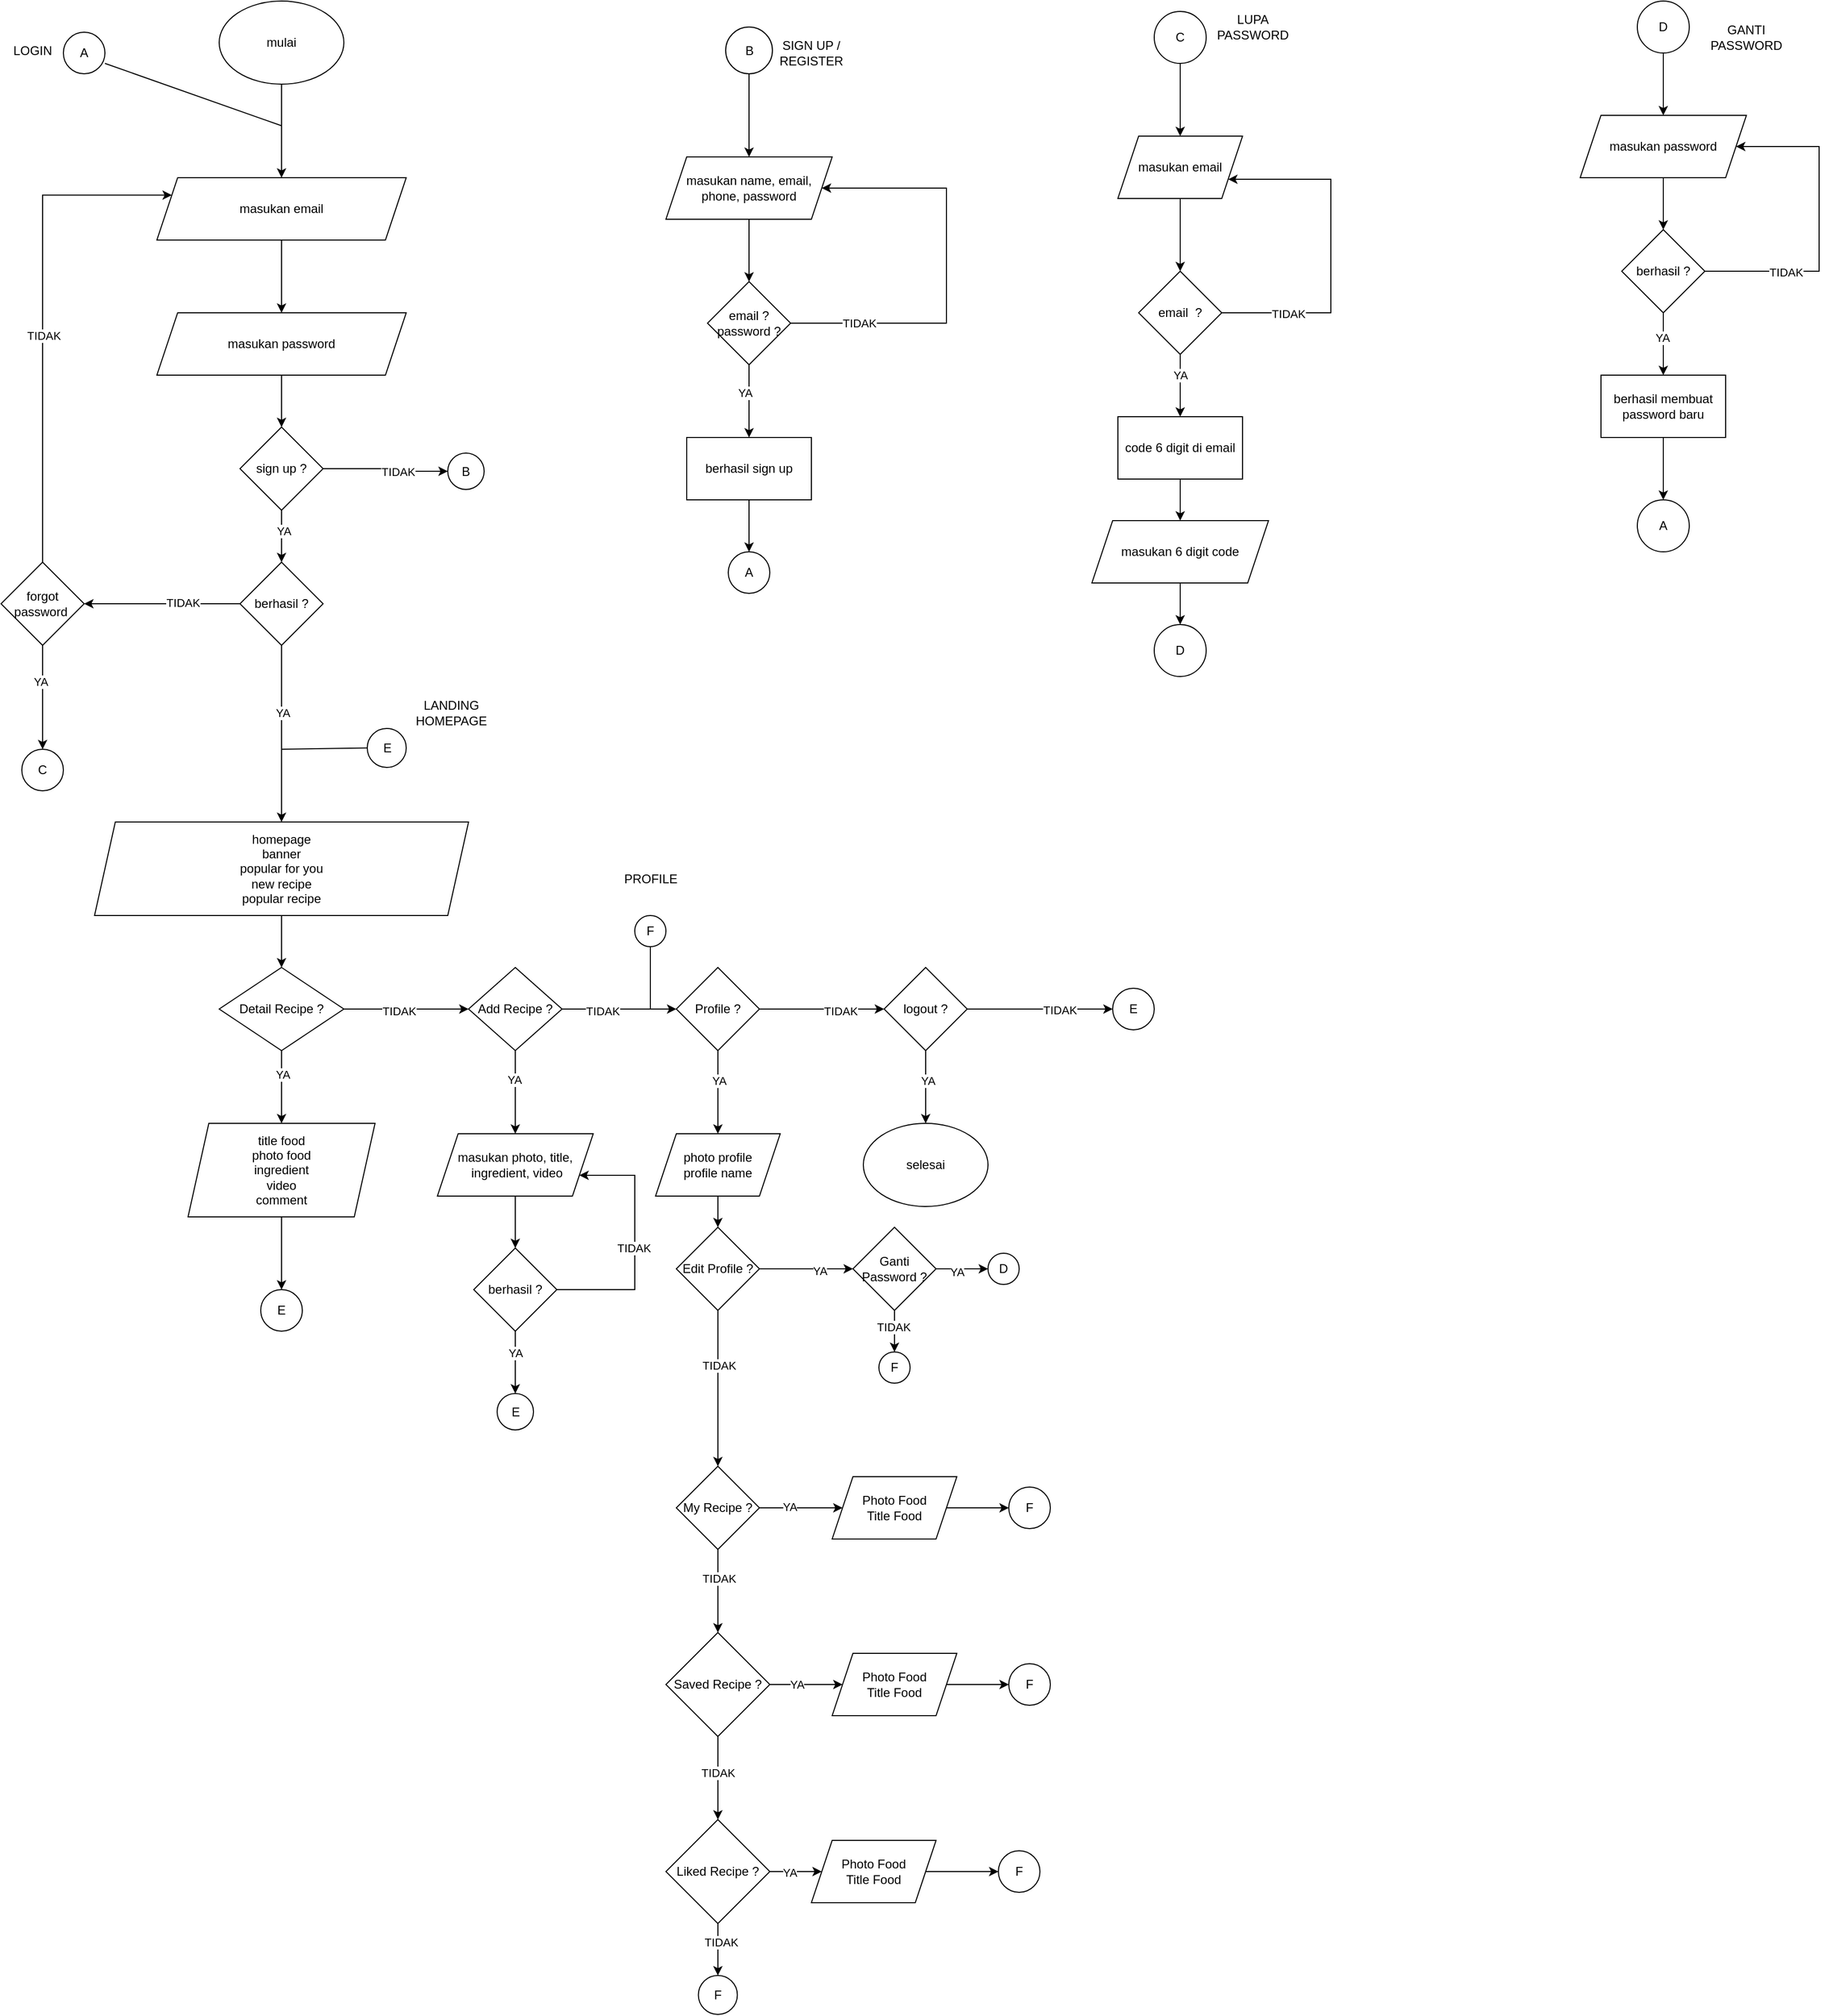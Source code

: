 <mxfile version="20.3.1" type="device"><diagram id="mqelXpjsxbBTqMSPCyf9" name="Page-1"><mxGraphModel dx="2059" dy="781" grid="1" gridSize="10" guides="1" tooltips="1" connect="1" arrows="1" fold="1" page="1" pageScale="1" pageWidth="850" pageHeight="1100" math="0" shadow="0"><root><mxCell id="0"/><mxCell id="1" parent="0"/><mxCell id="KhlqmPBIHs4fOa7smsVA-2" style="edgeStyle=orthogonalEdgeStyle;rounded=0;orthogonalLoop=1;jettySize=auto;html=1;exitX=0.5;exitY=1;exitDx=0;exitDy=0;entryX=0.5;entryY=0;entryDx=0;entryDy=0;" parent="1" source="PFsjnUBBwWTqmwAjxEGB-1" target="KhlqmPBIHs4fOa7smsVA-1" edge="1"><mxGeometry relative="1" as="geometry"/></mxCell><mxCell id="PFsjnUBBwWTqmwAjxEGB-1" value="mulai" style="ellipse;whiteSpace=wrap;html=1;" parent="1" vertex="1"><mxGeometry x="120" y="50" width="120" height="80" as="geometry"/></mxCell><mxCell id="KhlqmPBIHs4fOa7smsVA-4" style="edgeStyle=orthogonalEdgeStyle;rounded=0;orthogonalLoop=1;jettySize=auto;html=1;exitX=0.5;exitY=1;exitDx=0;exitDy=0;" parent="1" source="KhlqmPBIHs4fOa7smsVA-1" target="KhlqmPBIHs4fOa7smsVA-3" edge="1"><mxGeometry relative="1" as="geometry"/></mxCell><mxCell id="KhlqmPBIHs4fOa7smsVA-1" value="masukan email" style="shape=parallelogram;perimeter=parallelogramPerimeter;whiteSpace=wrap;html=1;fixedSize=1;" parent="1" vertex="1"><mxGeometry x="60" y="220" width="240" height="60" as="geometry"/></mxCell><mxCell id="KhlqmPBIHs4fOa7smsVA-28" style="edgeStyle=orthogonalEdgeStyle;rounded=0;orthogonalLoop=1;jettySize=auto;html=1;exitX=0.5;exitY=1;exitDx=0;exitDy=0;" parent="1" source="KhlqmPBIHs4fOa7smsVA-3" target="KhlqmPBIHs4fOa7smsVA-27" edge="1"><mxGeometry relative="1" as="geometry"/></mxCell><mxCell id="KhlqmPBIHs4fOa7smsVA-3" value="masukan password" style="shape=parallelogram;perimeter=parallelogramPerimeter;whiteSpace=wrap;html=1;fixedSize=1;" parent="1" vertex="1"><mxGeometry x="60" y="350" width="240" height="60" as="geometry"/></mxCell><mxCell id="KhlqmPBIHs4fOa7smsVA-8" style="edgeStyle=orthogonalEdgeStyle;rounded=0;orthogonalLoop=1;jettySize=auto;html=1;exitX=0.5;exitY=1;exitDx=0;exitDy=0;entryX=0.5;entryY=0;entryDx=0;entryDy=0;" parent="1" source="KhlqmPBIHs4fOa7smsVA-5" target="Cryc5eJN2EcMOezvAe4_-11" edge="1"><mxGeometry relative="1" as="geometry"><mxPoint x="180" y="750" as="targetPoint"/></mxGeometry></mxCell><mxCell id="KhlqmPBIHs4fOa7smsVA-13" value="YA" style="edgeLabel;html=1;align=center;verticalAlign=middle;resizable=0;points=[];" parent="KhlqmPBIHs4fOa7smsVA-8" vertex="1" connectable="0"><mxGeometry x="-0.24" y="1" relative="1" as="geometry"><mxPoint as="offset"/></mxGeometry></mxCell><mxCell id="KhlqmPBIHs4fOa7smsVA-15" style="edgeStyle=orthogonalEdgeStyle;rounded=0;orthogonalLoop=1;jettySize=auto;html=1;exitX=0;exitY=0.5;exitDx=0;exitDy=0;entryX=1;entryY=0.5;entryDx=0;entryDy=0;" parent="1" source="KhlqmPBIHs4fOa7smsVA-5" target="KhlqmPBIHs4fOa7smsVA-14" edge="1"><mxGeometry relative="1" as="geometry"/></mxCell><mxCell id="KhlqmPBIHs4fOa7smsVA-16" value="TIDAK" style="edgeLabel;html=1;align=center;verticalAlign=middle;resizable=0;points=[];" parent="KhlqmPBIHs4fOa7smsVA-15" vertex="1" connectable="0"><mxGeometry x="-0.267" y="-1" relative="1" as="geometry"><mxPoint as="offset"/></mxGeometry></mxCell><mxCell id="KhlqmPBIHs4fOa7smsVA-5" value="berhasil ?" style="rhombus;whiteSpace=wrap;html=1;" parent="1" vertex="1"><mxGeometry x="140" y="590" width="80" height="80" as="geometry"/></mxCell><mxCell id="KhlqmPBIHs4fOa7smsVA-17" style="edgeStyle=orthogonalEdgeStyle;rounded=0;orthogonalLoop=1;jettySize=auto;html=1;exitX=0.5;exitY=1;exitDx=0;exitDy=0;" parent="1" source="KhlqmPBIHs4fOa7smsVA-14" target="KhlqmPBIHs4fOa7smsVA-18" edge="1"><mxGeometry relative="1" as="geometry"><mxPoint x="-50" y="630" as="targetPoint"/></mxGeometry></mxCell><mxCell id="KhlqmPBIHs4fOa7smsVA-19" value="YA" style="edgeLabel;html=1;align=center;verticalAlign=middle;resizable=0;points=[];" parent="KhlqmPBIHs4fOa7smsVA-17" vertex="1" connectable="0"><mxGeometry x="-0.315" y="-2" relative="1" as="geometry"><mxPoint as="offset"/></mxGeometry></mxCell><mxCell id="KhlqmPBIHs4fOa7smsVA-23" style="edgeStyle=orthogonalEdgeStyle;rounded=0;orthogonalLoop=1;jettySize=auto;html=1;exitX=0.5;exitY=0;exitDx=0;exitDy=0;entryX=0;entryY=0.25;entryDx=0;entryDy=0;" parent="1" source="KhlqmPBIHs4fOa7smsVA-14" target="KhlqmPBIHs4fOa7smsVA-1" edge="1"><mxGeometry relative="1" as="geometry"><Array as="points"><mxPoint x="-50" y="237"/></Array></mxGeometry></mxCell><mxCell id="KhlqmPBIHs4fOa7smsVA-24" value="TIDAK" style="edgeLabel;html=1;align=center;verticalAlign=middle;resizable=0;points=[];" parent="KhlqmPBIHs4fOa7smsVA-23" vertex="1" connectable="0"><mxGeometry x="-0.087" y="-1" relative="1" as="geometry"><mxPoint as="offset"/></mxGeometry></mxCell><mxCell id="KhlqmPBIHs4fOa7smsVA-14" value="forgot password&amp;nbsp;" style="rhombus;whiteSpace=wrap;html=1;" parent="1" vertex="1"><mxGeometry x="-90" y="590" width="80" height="80" as="geometry"/></mxCell><mxCell id="KhlqmPBIHs4fOa7smsVA-18" value="C" style="ellipse;whiteSpace=wrap;html=1;aspect=fixed;" parent="1" vertex="1"><mxGeometry x="-70" y="770" width="40" height="40" as="geometry"/></mxCell><mxCell id="KhlqmPBIHs4fOa7smsVA-29" style="edgeStyle=orthogonalEdgeStyle;rounded=0;orthogonalLoop=1;jettySize=auto;html=1;exitX=0.5;exitY=1;exitDx=0;exitDy=0;entryX=0.5;entryY=0;entryDx=0;entryDy=0;" parent="1" source="KhlqmPBIHs4fOa7smsVA-27" target="KhlqmPBIHs4fOa7smsVA-5" edge="1"><mxGeometry relative="1" as="geometry"><Array as="points"><mxPoint x="180" y="580"/><mxPoint x="180" y="580"/></Array></mxGeometry></mxCell><mxCell id="hgpB-D-6_gEBzx23Biif-5" value="YA" style="edgeLabel;html=1;align=center;verticalAlign=middle;resizable=0;points=[];" parent="KhlqmPBIHs4fOa7smsVA-29" vertex="1" connectable="0"><mxGeometry x="-0.215" y="2" relative="1" as="geometry"><mxPoint as="offset"/></mxGeometry></mxCell><mxCell id="KhlqmPBIHs4fOa7smsVA-30" style="edgeStyle=orthogonalEdgeStyle;rounded=0;orthogonalLoop=1;jettySize=auto;html=1;exitX=1;exitY=0.5;exitDx=0;exitDy=0;" parent="1" source="KhlqmPBIHs4fOa7smsVA-27" target="KhlqmPBIHs4fOa7smsVA-31" edge="1"><mxGeometry relative="1" as="geometry"><mxPoint x="330" y="500" as="targetPoint"/></mxGeometry></mxCell><mxCell id="hgpB-D-6_gEBzx23Biif-6" value="TIDAK" style="edgeLabel;html=1;align=center;verticalAlign=middle;resizable=0;points=[];" parent="KhlqmPBIHs4fOa7smsVA-30" vertex="1" connectable="0"><mxGeometry x="0.22" relative="1" as="geometry"><mxPoint as="offset"/></mxGeometry></mxCell><mxCell id="KhlqmPBIHs4fOa7smsVA-27" value="sign up ?" style="rhombus;whiteSpace=wrap;html=1;" parent="1" vertex="1"><mxGeometry x="140" y="460" width="80" height="80" as="geometry"/></mxCell><mxCell id="KhlqmPBIHs4fOa7smsVA-31" value="B" style="ellipse;whiteSpace=wrap;html=1;aspect=fixed;" parent="1" vertex="1"><mxGeometry x="340" y="485" width="35" height="35" as="geometry"/></mxCell><mxCell id="KhlqmPBIHs4fOa7smsVA-32" value="A" style="ellipse;whiteSpace=wrap;html=1;aspect=fixed;" parent="1" vertex="1"><mxGeometry x="-30" y="80" width="40" height="40" as="geometry"/></mxCell><mxCell id="KhlqmPBIHs4fOa7smsVA-33" value="" style="endArrow=none;html=1;rounded=0;" parent="1" edge="1"><mxGeometry width="50" height="50" relative="1" as="geometry"><mxPoint x="180" y="170" as="sourcePoint"/><mxPoint x="10" y="110" as="targetPoint"/></mxGeometry></mxCell><mxCell id="hgpB-D-6_gEBzx23Biif-2" style="edgeStyle=orthogonalEdgeStyle;rounded=0;orthogonalLoop=1;jettySize=auto;html=1;exitX=0.5;exitY=1;exitDx=0;exitDy=0;entryX=0.5;entryY=0;entryDx=0;entryDy=0;" parent="1" source="hgpB-D-6_gEBzx23Biif-1" target="hgpB-D-6_gEBzx23Biif-3" edge="1"><mxGeometry relative="1" as="geometry"><mxPoint x="630" y="180" as="targetPoint"/></mxGeometry></mxCell><mxCell id="hgpB-D-6_gEBzx23Biif-1" value="B" style="ellipse;whiteSpace=wrap;html=1;aspect=fixed;" parent="1" vertex="1"><mxGeometry x="607.5" y="75" width="45" height="45" as="geometry"/></mxCell><mxCell id="hgpB-D-6_gEBzx23Biif-7" style="edgeStyle=orthogonalEdgeStyle;rounded=0;orthogonalLoop=1;jettySize=auto;html=1;exitX=0.5;exitY=1;exitDx=0;exitDy=0;" parent="1" source="hgpB-D-6_gEBzx23Biif-3" target="hgpB-D-6_gEBzx23Biif-4" edge="1"><mxGeometry relative="1" as="geometry"/></mxCell><mxCell id="hgpB-D-6_gEBzx23Biif-3" value="masukan name, email, phone, password" style="shape=parallelogram;perimeter=parallelogramPerimeter;whiteSpace=wrap;html=1;fixedSize=1;" parent="1" vertex="1"><mxGeometry x="550" y="200" width="160" height="60" as="geometry"/></mxCell><mxCell id="hgpB-D-6_gEBzx23Biif-9" style="edgeStyle=orthogonalEdgeStyle;rounded=0;orthogonalLoop=1;jettySize=auto;html=1;exitX=0.5;exitY=1;exitDx=0;exitDy=0;entryX=0.5;entryY=0;entryDx=0;entryDy=0;" parent="1" source="hgpB-D-6_gEBzx23Biif-4" target="hgpB-D-6_gEBzx23Biif-8" edge="1"><mxGeometry relative="1" as="geometry"/></mxCell><mxCell id="hgpB-D-6_gEBzx23Biif-12" value="YA" style="edgeLabel;html=1;align=center;verticalAlign=middle;resizable=0;points=[];" parent="hgpB-D-6_gEBzx23Biif-9" vertex="1" connectable="0"><mxGeometry x="-0.233" y="-4" relative="1" as="geometry"><mxPoint as="offset"/></mxGeometry></mxCell><mxCell id="hgpB-D-6_gEBzx23Biif-13" style="edgeStyle=orthogonalEdgeStyle;rounded=0;orthogonalLoop=1;jettySize=auto;html=1;exitX=1;exitY=0.5;exitDx=0;exitDy=0;entryX=1;entryY=0.5;entryDx=0;entryDy=0;" parent="1" source="hgpB-D-6_gEBzx23Biif-4" target="hgpB-D-6_gEBzx23Biif-3" edge="1"><mxGeometry relative="1" as="geometry"><mxPoint x="630" y="130" as="targetPoint"/><Array as="points"><mxPoint x="820" y="360"/><mxPoint x="820" y="230"/></Array></mxGeometry></mxCell><mxCell id="hgpB-D-6_gEBzx23Biif-14" value="TIDAK" style="edgeLabel;html=1;align=center;verticalAlign=middle;resizable=0;points=[];" parent="hgpB-D-6_gEBzx23Biif-13" vertex="1" connectable="0"><mxGeometry x="-0.669" relative="1" as="geometry"><mxPoint as="offset"/></mxGeometry></mxCell><mxCell id="hgpB-D-6_gEBzx23Biif-4" value="email ?&lt;br&gt;password ?" style="rhombus;whiteSpace=wrap;html=1;" parent="1" vertex="1"><mxGeometry x="590" y="320" width="80" height="80" as="geometry"/></mxCell><mxCell id="hgpB-D-6_gEBzx23Biif-11" style="edgeStyle=orthogonalEdgeStyle;rounded=0;orthogonalLoop=1;jettySize=auto;html=1;exitX=0.5;exitY=1;exitDx=0;exitDy=0;" parent="1" source="hgpB-D-6_gEBzx23Biif-8" target="hgpB-D-6_gEBzx23Biif-10" edge="1"><mxGeometry relative="1" as="geometry"/></mxCell><mxCell id="hgpB-D-6_gEBzx23Biif-8" value="berhasil sign up" style="rounded=0;whiteSpace=wrap;html=1;" parent="1" vertex="1"><mxGeometry x="570" y="470" width="120" height="60" as="geometry"/></mxCell><mxCell id="hgpB-D-6_gEBzx23Biif-10" value="A" style="ellipse;whiteSpace=wrap;html=1;aspect=fixed;" parent="1" vertex="1"><mxGeometry x="610" y="580" width="40" height="40" as="geometry"/></mxCell><mxCell id="Cryc5eJN2EcMOezvAe4_-2" style="edgeStyle=orthogonalEdgeStyle;rounded=0;orthogonalLoop=1;jettySize=auto;html=1;exitX=0.5;exitY=1;exitDx=0;exitDy=0;" parent="1" source="hgpB-D-6_gEBzx23Biif-15" target="Cryc5eJN2EcMOezvAe4_-1" edge="1"><mxGeometry relative="1" as="geometry"/></mxCell><mxCell id="hgpB-D-6_gEBzx23Biif-15" value="C" style="ellipse;whiteSpace=wrap;html=1;aspect=fixed;" parent="1" vertex="1"><mxGeometry x="1020" y="60" width="50" height="50" as="geometry"/></mxCell><mxCell id="hgpB-D-6_gEBzx23Biif-16" value="LOGIN" style="text;html=1;align=center;verticalAlign=middle;resizable=0;points=[];autosize=1;strokeColor=none;fillColor=none;" parent="1" vertex="1"><mxGeometry x="-90" y="82.5" width="60" height="30" as="geometry"/></mxCell><mxCell id="hgpB-D-6_gEBzx23Biif-17" value="SIGN UP / REGISTER" style="text;html=1;strokeColor=none;fillColor=none;align=center;verticalAlign=middle;whiteSpace=wrap;rounded=0;" parent="1" vertex="1"><mxGeometry x="660" y="85" width="60" height="30" as="geometry"/></mxCell><mxCell id="hgpB-D-6_gEBzx23Biif-18" value="LUPA PASSWORD" style="text;html=1;strokeColor=none;fillColor=none;align=center;verticalAlign=middle;whiteSpace=wrap;rounded=0;" parent="1" vertex="1"><mxGeometry x="1085" y="60" width="60" height="30" as="geometry"/></mxCell><mxCell id="Cryc5eJN2EcMOezvAe4_-4" style="edgeStyle=orthogonalEdgeStyle;rounded=0;orthogonalLoop=1;jettySize=auto;html=1;exitX=0.5;exitY=1;exitDx=0;exitDy=0;" parent="1" source="Cryc5eJN2EcMOezvAe4_-1" target="Cryc5eJN2EcMOezvAe4_-3" edge="1"><mxGeometry relative="1" as="geometry"/></mxCell><mxCell id="Cryc5eJN2EcMOezvAe4_-1" value="masukan email" style="shape=parallelogram;perimeter=parallelogramPerimeter;whiteSpace=wrap;html=1;fixedSize=1;" parent="1" vertex="1"><mxGeometry x="985" y="180" width="120" height="60" as="geometry"/></mxCell><mxCell id="Cryc5eJN2EcMOezvAe4_-5" style="edgeStyle=orthogonalEdgeStyle;rounded=0;orthogonalLoop=1;jettySize=auto;html=1;exitX=1;exitY=0.5;exitDx=0;exitDy=0;entryX=1;entryY=0.75;entryDx=0;entryDy=0;" parent="1" source="Cryc5eJN2EcMOezvAe4_-3" target="Cryc5eJN2EcMOezvAe4_-1" edge="1"><mxGeometry relative="1" as="geometry"><mxPoint x="1045" y="130" as="targetPoint"/><Array as="points"><mxPoint x="1190" y="350"/><mxPoint x="1190" y="222"/></Array></mxGeometry></mxCell><mxCell id="Cryc5eJN2EcMOezvAe4_-6" value="TIDAK" style="edgeLabel;html=1;align=center;verticalAlign=middle;resizable=0;points=[];" parent="Cryc5eJN2EcMOezvAe4_-5" vertex="1" connectable="0"><mxGeometry x="-0.619" y="-1" relative="1" as="geometry"><mxPoint as="offset"/></mxGeometry></mxCell><mxCell id="Cryc5eJN2EcMOezvAe4_-8" style="edgeStyle=orthogonalEdgeStyle;rounded=0;orthogonalLoop=1;jettySize=auto;html=1;exitX=0.5;exitY=1;exitDx=0;exitDy=0;" parent="1" source="Cryc5eJN2EcMOezvAe4_-3" target="Cryc5eJN2EcMOezvAe4_-7" edge="1"><mxGeometry relative="1" as="geometry"/></mxCell><mxCell id="Ov6TRpnmG4D1WYjWpI3F-11" value="YA" style="edgeLabel;html=1;align=center;verticalAlign=middle;resizable=0;points=[];" parent="Cryc5eJN2EcMOezvAe4_-8" vertex="1" connectable="0"><mxGeometry x="-0.329" relative="1" as="geometry"><mxPoint as="offset"/></mxGeometry></mxCell><mxCell id="Cryc5eJN2EcMOezvAe4_-3" value="email&amp;nbsp; ?" style="rhombus;whiteSpace=wrap;html=1;" parent="1" vertex="1"><mxGeometry x="1005" y="310" width="80" height="80" as="geometry"/></mxCell><mxCell id="Cryc5eJN2EcMOezvAe4_-10" style="edgeStyle=orthogonalEdgeStyle;rounded=0;orthogonalLoop=1;jettySize=auto;html=1;exitX=0.5;exitY=1;exitDx=0;exitDy=0;" parent="1" source="Cryc5eJN2EcMOezvAe4_-7" target="Cryc5eJN2EcMOezvAe4_-9" edge="1"><mxGeometry relative="1" as="geometry"/></mxCell><mxCell id="Cryc5eJN2EcMOezvAe4_-7" value="code 6 digit di email" style="rounded=0;whiteSpace=wrap;html=1;" parent="1" vertex="1"><mxGeometry x="985" y="450" width="120" height="60" as="geometry"/></mxCell><mxCell id="Ov6TRpnmG4D1WYjWpI3F-13" style="edgeStyle=orthogonalEdgeStyle;rounded=0;orthogonalLoop=1;jettySize=auto;html=1;exitX=0.5;exitY=1;exitDx=0;exitDy=0;" parent="1" source="Cryc5eJN2EcMOezvAe4_-9" target="Ov6TRpnmG4D1WYjWpI3F-12" edge="1"><mxGeometry relative="1" as="geometry"/></mxCell><mxCell id="Cryc5eJN2EcMOezvAe4_-9" value="masukan 6 digit code" style="shape=parallelogram;perimeter=parallelogramPerimeter;whiteSpace=wrap;html=1;fixedSize=1;" parent="1" vertex="1"><mxGeometry x="960" y="550" width="170" height="60" as="geometry"/></mxCell><mxCell id="Cryc5eJN2EcMOezvAe4_-12" style="edgeStyle=orthogonalEdgeStyle;rounded=0;orthogonalLoop=1;jettySize=auto;html=1;exitX=0.5;exitY=1;exitDx=0;exitDy=0;" parent="1" source="Cryc5eJN2EcMOezvAe4_-11" target="Cryc5eJN2EcMOezvAe4_-13" edge="1"><mxGeometry relative="1" as="geometry"><mxPoint x="180" y="1010" as="targetPoint"/></mxGeometry></mxCell><mxCell id="Cryc5eJN2EcMOezvAe4_-11" value="homepage&lt;br&gt;banner&lt;br&gt;popular for you&lt;br&gt;new recipe&lt;br&gt;popular recipe" style="shape=parallelogram;perimeter=parallelogramPerimeter;whiteSpace=wrap;html=1;fixedSize=1;" parent="1" vertex="1"><mxGeometry y="840" width="360" height="90" as="geometry"/></mxCell><mxCell id="Cryc5eJN2EcMOezvAe4_-14" style="edgeStyle=orthogonalEdgeStyle;rounded=0;orthogonalLoop=1;jettySize=auto;html=1;exitX=1;exitY=0.5;exitDx=0;exitDy=0;entryX=0;entryY=0.5;entryDx=0;entryDy=0;" parent="1" source="Cryc5eJN2EcMOezvAe4_-13" target="Cryc5eJN2EcMOezvAe4_-19" edge="1"><mxGeometry relative="1" as="geometry"><mxPoint x="430" y="1020" as="targetPoint"/></mxGeometry></mxCell><mxCell id="Cryc5eJN2EcMOezvAe4_-17" value="TIDAK" style="edgeLabel;html=1;align=center;verticalAlign=middle;resizable=0;points=[];" parent="Cryc5eJN2EcMOezvAe4_-14" vertex="1" connectable="0"><mxGeometry x="-0.124" y="-2" relative="1" as="geometry"><mxPoint as="offset"/></mxGeometry></mxCell><mxCell id="Cryc5eJN2EcMOezvAe4_-15" style="edgeStyle=orthogonalEdgeStyle;rounded=0;orthogonalLoop=1;jettySize=auto;html=1;exitX=0.5;exitY=1;exitDx=0;exitDy=0;entryX=0.5;entryY=0;entryDx=0;entryDy=0;" parent="1" source="Cryc5eJN2EcMOezvAe4_-13" target="Cryc5eJN2EcMOezvAe4_-18" edge="1"><mxGeometry relative="1" as="geometry"><mxPoint x="180" y="1220" as="targetPoint"/></mxGeometry></mxCell><mxCell id="Cryc5eJN2EcMOezvAe4_-16" value="YA" style="edgeLabel;html=1;align=center;verticalAlign=middle;resizable=0;points=[];" parent="Cryc5eJN2EcMOezvAe4_-15" vertex="1" connectable="0"><mxGeometry x="-0.346" y="1" relative="1" as="geometry"><mxPoint as="offset"/></mxGeometry></mxCell><mxCell id="Cryc5eJN2EcMOezvAe4_-13" value="Detail Recipe ?" style="rhombus;whiteSpace=wrap;html=1;" parent="1" vertex="1"><mxGeometry x="120" y="980" width="120" height="80" as="geometry"/></mxCell><mxCell id="Ov6TRpnmG4D1WYjWpI3F-82" style="edgeStyle=orthogonalEdgeStyle;rounded=0;orthogonalLoop=1;jettySize=auto;html=1;exitX=0.5;exitY=1;exitDx=0;exitDy=0;" parent="1" source="Cryc5eJN2EcMOezvAe4_-18" target="Ov6TRpnmG4D1WYjWpI3F-83" edge="1"><mxGeometry relative="1" as="geometry"><mxPoint x="180.143" y="1260" as="targetPoint"/></mxGeometry></mxCell><mxCell id="Cryc5eJN2EcMOezvAe4_-18" value="title food&lt;br&gt;photo food&lt;br&gt;ingredient&lt;br&gt;video&lt;br&gt;comment" style="shape=parallelogram;perimeter=parallelogramPerimeter;whiteSpace=wrap;html=1;fixedSize=1;" parent="1" vertex="1"><mxGeometry x="90" y="1130" width="180" height="90" as="geometry"/></mxCell><mxCell id="Cryc5eJN2EcMOezvAe4_-21" style="edgeStyle=orthogonalEdgeStyle;rounded=0;orthogonalLoop=1;jettySize=auto;html=1;exitX=1;exitY=0.5;exitDx=0;exitDy=0;entryX=0;entryY=0.5;entryDx=0;entryDy=0;" parent="1" source="Cryc5eJN2EcMOezvAe4_-19" target="Cryc5eJN2EcMOezvAe4_-25" edge="1"><mxGeometry relative="1" as="geometry"><mxPoint x="570" y="1020" as="targetPoint"/></mxGeometry></mxCell><mxCell id="Cryc5eJN2EcMOezvAe4_-24" value="TIDAK" style="edgeLabel;html=1;align=center;verticalAlign=middle;resizable=0;points=[];" parent="Cryc5eJN2EcMOezvAe4_-21" vertex="1" connectable="0"><mxGeometry x="-0.3" y="-2" relative="1" as="geometry"><mxPoint as="offset"/></mxGeometry></mxCell><mxCell id="Cryc5eJN2EcMOezvAe4_-22" style="edgeStyle=orthogonalEdgeStyle;rounded=0;orthogonalLoop=1;jettySize=auto;html=1;exitX=0.5;exitY=1;exitDx=0;exitDy=0;entryX=0.5;entryY=0;entryDx=0;entryDy=0;" parent="1" source="Cryc5eJN2EcMOezvAe4_-19" target="Cryc5eJN2EcMOezvAe4_-26" edge="1"><mxGeometry relative="1" as="geometry"><mxPoint x="405" y="1150" as="targetPoint"/></mxGeometry></mxCell><mxCell id="Cryc5eJN2EcMOezvAe4_-23" value="YA" style="edgeLabel;html=1;align=center;verticalAlign=middle;resizable=0;points=[];" parent="Cryc5eJN2EcMOezvAe4_-22" vertex="1" connectable="0"><mxGeometry x="-0.296" y="-1" relative="1" as="geometry"><mxPoint as="offset"/></mxGeometry></mxCell><mxCell id="Cryc5eJN2EcMOezvAe4_-19" value="Add Recipe ?" style="rhombus;whiteSpace=wrap;html=1;" parent="1" vertex="1"><mxGeometry x="360" y="980" width="90" height="80" as="geometry"/></mxCell><mxCell id="Cryc5eJN2EcMOezvAe4_-27" style="edgeStyle=orthogonalEdgeStyle;rounded=0;orthogonalLoop=1;jettySize=auto;html=1;exitX=1;exitY=0.5;exitDx=0;exitDy=0;" parent="1" source="Cryc5eJN2EcMOezvAe4_-25" target="Cryc5eJN2EcMOezvAe4_-28" edge="1"><mxGeometry relative="1" as="geometry"><mxPoint x="720" y="1020" as="targetPoint"/></mxGeometry></mxCell><mxCell id="Cryc5eJN2EcMOezvAe4_-29" value="TIDAK" style="edgeLabel;html=1;align=center;verticalAlign=middle;resizable=0;points=[];" parent="Cryc5eJN2EcMOezvAe4_-27" vertex="1" connectable="0"><mxGeometry x="0.291" y="-2" relative="1" as="geometry"><mxPoint as="offset"/></mxGeometry></mxCell><mxCell id="Cryc5eJN2EcMOezvAe4_-30" style="edgeStyle=orthogonalEdgeStyle;rounded=0;orthogonalLoop=1;jettySize=auto;html=1;exitX=0.5;exitY=1;exitDx=0;exitDy=0;entryX=0.5;entryY=0;entryDx=0;entryDy=0;" parent="1" source="Cryc5eJN2EcMOezvAe4_-25" target="Cryc5eJN2EcMOezvAe4_-32" edge="1"><mxGeometry relative="1" as="geometry"><mxPoint x="600" y="1180" as="targetPoint"/></mxGeometry></mxCell><mxCell id="Cryc5eJN2EcMOezvAe4_-31" value="YA" style="edgeLabel;html=1;align=center;verticalAlign=middle;resizable=0;points=[];" parent="Cryc5eJN2EcMOezvAe4_-30" vertex="1" connectable="0"><mxGeometry x="-0.283" y="1" relative="1" as="geometry"><mxPoint as="offset"/></mxGeometry></mxCell><mxCell id="Cryc5eJN2EcMOezvAe4_-25" value="Profile ?" style="rhombus;whiteSpace=wrap;html=1;" parent="1" vertex="1"><mxGeometry x="560" y="980" width="80" height="80" as="geometry"/></mxCell><mxCell id="Ov6TRpnmG4D1WYjWpI3F-29" style="edgeStyle=orthogonalEdgeStyle;rounded=0;orthogonalLoop=1;jettySize=auto;html=1;exitX=0.5;exitY=1;exitDx=0;exitDy=0;" parent="1" source="Cryc5eJN2EcMOezvAe4_-26" target="Ov6TRpnmG4D1WYjWpI3F-28" edge="1"><mxGeometry relative="1" as="geometry"/></mxCell><mxCell id="Cryc5eJN2EcMOezvAe4_-26" value="masukan photo, title,&lt;br&gt;&amp;nbsp;ingredient, video" style="shape=parallelogram;perimeter=parallelogramPerimeter;whiteSpace=wrap;html=1;fixedSize=1;" parent="1" vertex="1"><mxGeometry x="330" y="1140" width="150" height="60" as="geometry"/></mxCell><mxCell id="Ov6TRpnmG4D1WYjWpI3F-5" style="edgeStyle=orthogonalEdgeStyle;rounded=0;orthogonalLoop=1;jettySize=auto;html=1;exitX=0.5;exitY=1;exitDx=0;exitDy=0;" parent="1" source="Cryc5eJN2EcMOezvAe4_-28" target="Ov6TRpnmG4D1WYjWpI3F-4" edge="1"><mxGeometry relative="1" as="geometry"/></mxCell><mxCell id="Ov6TRpnmG4D1WYjWpI3F-7" value="YA" style="edgeLabel;html=1;align=center;verticalAlign=middle;resizable=0;points=[];" parent="Ov6TRpnmG4D1WYjWpI3F-5" vertex="1" connectable="0"><mxGeometry x="-0.183" y="2" relative="1" as="geometry"><mxPoint as="offset"/></mxGeometry></mxCell><mxCell id="Ov6TRpnmG4D1WYjWpI3F-8" style="edgeStyle=orthogonalEdgeStyle;rounded=0;orthogonalLoop=1;jettySize=auto;html=1;exitX=1;exitY=0.5;exitDx=0;exitDy=0;entryX=0;entryY=0.5;entryDx=0;entryDy=0;" parent="1" source="Cryc5eJN2EcMOezvAe4_-28" target="Ov6TRpnmG4D1WYjWpI3F-10" edge="1"><mxGeometry relative="1" as="geometry"><mxPoint x="950" y="1020" as="targetPoint"/></mxGeometry></mxCell><mxCell id="Ov6TRpnmG4D1WYjWpI3F-9" value="TIDAK" style="edgeLabel;html=1;align=center;verticalAlign=middle;resizable=0;points=[];" parent="Ov6TRpnmG4D1WYjWpI3F-8" vertex="1" connectable="0"><mxGeometry x="0.267" y="-1" relative="1" as="geometry"><mxPoint as="offset"/></mxGeometry></mxCell><mxCell id="Cryc5eJN2EcMOezvAe4_-28" value="logout ?" style="rhombus;whiteSpace=wrap;html=1;" parent="1" vertex="1"><mxGeometry x="760" y="980" width="80" height="80" as="geometry"/></mxCell><mxCell id="Ov6TRpnmG4D1WYjWpI3F-36" style="edgeStyle=orthogonalEdgeStyle;rounded=0;orthogonalLoop=1;jettySize=auto;html=1;exitX=0.5;exitY=1;exitDx=0;exitDy=0;entryX=0.5;entryY=0;entryDx=0;entryDy=0;" parent="1" source="Cryc5eJN2EcMOezvAe4_-32" target="Ov6TRpnmG4D1WYjWpI3F-38" edge="1"><mxGeometry relative="1" as="geometry"><mxPoint x="600" y="1240" as="targetPoint"/></mxGeometry></mxCell><mxCell id="Cryc5eJN2EcMOezvAe4_-32" value="photo profile&lt;br&gt;profile name" style="shape=parallelogram;perimeter=parallelogramPerimeter;whiteSpace=wrap;html=1;fixedSize=1;" parent="1" vertex="1"><mxGeometry x="540" y="1140" width="120" height="60" as="geometry"/></mxCell><mxCell id="Ov6TRpnmG4D1WYjWpI3F-1" value="E" style="ellipse;whiteSpace=wrap;html=1;aspect=fixed;" parent="1" vertex="1"><mxGeometry x="262.5" y="750" width="37.5" height="37.5" as="geometry"/></mxCell><mxCell id="Ov6TRpnmG4D1WYjWpI3F-2" value="" style="endArrow=none;html=1;rounded=0;entryX=0;entryY=0.5;entryDx=0;entryDy=0;" parent="1" target="Ov6TRpnmG4D1WYjWpI3F-1" edge="1"><mxGeometry width="50" height="50" relative="1" as="geometry"><mxPoint x="180" y="770" as="sourcePoint"/><mxPoint x="262.5" y="760" as="targetPoint"/></mxGeometry></mxCell><mxCell id="Ov6TRpnmG4D1WYjWpI3F-4" value="selesai" style="ellipse;whiteSpace=wrap;html=1;" parent="1" vertex="1"><mxGeometry x="740" y="1130" width="120" height="80" as="geometry"/></mxCell><mxCell id="Ov6TRpnmG4D1WYjWpI3F-10" value="E" style="ellipse;whiteSpace=wrap;html=1;aspect=fixed;" parent="1" vertex="1"><mxGeometry x="980" y="1000" width="40" height="40" as="geometry"/></mxCell><mxCell id="Ov6TRpnmG4D1WYjWpI3F-12" value="D" style="ellipse;whiteSpace=wrap;html=1;aspect=fixed;" parent="1" vertex="1"><mxGeometry x="1020" y="650" width="50" height="50" as="geometry"/></mxCell><mxCell id="Ov6TRpnmG4D1WYjWpI3F-18" style="edgeStyle=orthogonalEdgeStyle;rounded=0;orthogonalLoop=1;jettySize=auto;html=1;exitX=0.5;exitY=1;exitDx=0;exitDy=0;" parent="1" source="Ov6TRpnmG4D1WYjWpI3F-14" target="Ov6TRpnmG4D1WYjWpI3F-17" edge="1"><mxGeometry relative="1" as="geometry"/></mxCell><mxCell id="Ov6TRpnmG4D1WYjWpI3F-14" value="D" style="ellipse;whiteSpace=wrap;html=1;aspect=fixed;" parent="1" vertex="1"><mxGeometry x="1485" y="50" width="50" height="50" as="geometry"/></mxCell><mxCell id="Ov6TRpnmG4D1WYjWpI3F-15" value="GANTI PASSWORD" style="text;html=1;strokeColor=none;fillColor=none;align=center;verticalAlign=middle;whiteSpace=wrap;rounded=0;" parent="1" vertex="1"><mxGeometry x="1560" y="70" width="60" height="30" as="geometry"/></mxCell><mxCell id="Ov6TRpnmG4D1WYjWpI3F-21" style="edgeStyle=orthogonalEdgeStyle;rounded=0;orthogonalLoop=1;jettySize=auto;html=1;exitX=0.5;exitY=1;exitDx=0;exitDy=0;" parent="1" source="Ov6TRpnmG4D1WYjWpI3F-16" target="Ov6TRpnmG4D1WYjWpI3F-20" edge="1"><mxGeometry relative="1" as="geometry"><Array as="points"><mxPoint x="1510" y="400"/><mxPoint x="1510" y="400"/></Array></mxGeometry></mxCell><mxCell id="Ov6TRpnmG4D1WYjWpI3F-27" value="YA" style="edgeLabel;html=1;align=center;verticalAlign=middle;resizable=0;points=[];" parent="Ov6TRpnmG4D1WYjWpI3F-21" vertex="1" connectable="0"><mxGeometry x="-0.206" y="-1" relative="1" as="geometry"><mxPoint as="offset"/></mxGeometry></mxCell><mxCell id="Ov6TRpnmG4D1WYjWpI3F-25" style="edgeStyle=orthogonalEdgeStyle;rounded=0;orthogonalLoop=1;jettySize=auto;html=1;exitX=1;exitY=0.5;exitDx=0;exitDy=0;entryX=1;entryY=0.5;entryDx=0;entryDy=0;" parent="1" source="Ov6TRpnmG4D1WYjWpI3F-16" target="Ov6TRpnmG4D1WYjWpI3F-17" edge="1"><mxGeometry relative="1" as="geometry"><mxPoint x="1650" y="190" as="targetPoint"/><Array as="points"><mxPoint x="1660" y="310"/><mxPoint x="1660" y="190"/></Array></mxGeometry></mxCell><mxCell id="Ov6TRpnmG4D1WYjWpI3F-26" value="TIDAK" style="edgeLabel;html=1;align=center;verticalAlign=middle;resizable=0;points=[];" parent="Ov6TRpnmG4D1WYjWpI3F-25" vertex="1" connectable="0"><mxGeometry x="-0.497" y="-1" relative="1" as="geometry"><mxPoint as="offset"/></mxGeometry></mxCell><mxCell id="Ov6TRpnmG4D1WYjWpI3F-16" value="berhasil ?" style="rhombus;whiteSpace=wrap;html=1;" parent="1" vertex="1"><mxGeometry x="1470" y="270" width="80" height="80" as="geometry"/></mxCell><mxCell id="Ov6TRpnmG4D1WYjWpI3F-19" style="edgeStyle=orthogonalEdgeStyle;rounded=0;orthogonalLoop=1;jettySize=auto;html=1;exitX=0.5;exitY=1;exitDx=0;exitDy=0;" parent="1" source="Ov6TRpnmG4D1WYjWpI3F-17" target="Ov6TRpnmG4D1WYjWpI3F-16" edge="1"><mxGeometry relative="1" as="geometry"/></mxCell><mxCell id="Ov6TRpnmG4D1WYjWpI3F-17" value="masukan password" style="shape=parallelogram;perimeter=parallelogramPerimeter;whiteSpace=wrap;html=1;fixedSize=1;" parent="1" vertex="1"><mxGeometry x="1430" y="160" width="160" height="60" as="geometry"/></mxCell><mxCell id="Ov6TRpnmG4D1WYjWpI3F-24" style="edgeStyle=orthogonalEdgeStyle;rounded=0;orthogonalLoop=1;jettySize=auto;html=1;exitX=0.5;exitY=1;exitDx=0;exitDy=0;entryX=0.5;entryY=0;entryDx=0;entryDy=0;" parent="1" source="Ov6TRpnmG4D1WYjWpI3F-20" target="Ov6TRpnmG4D1WYjWpI3F-23" edge="1"><mxGeometry relative="1" as="geometry"/></mxCell><mxCell id="Ov6TRpnmG4D1WYjWpI3F-20" value="berhasil membuat password baru" style="rounded=0;whiteSpace=wrap;html=1;" parent="1" vertex="1"><mxGeometry x="1450" y="410" width="120" height="60" as="geometry"/></mxCell><mxCell id="Ov6TRpnmG4D1WYjWpI3F-23" value="A" style="ellipse;whiteSpace=wrap;html=1;aspect=fixed;" parent="1" vertex="1"><mxGeometry x="1485" y="530" width="50" height="50" as="geometry"/></mxCell><mxCell id="Ov6TRpnmG4D1WYjWpI3F-30" style="edgeStyle=orthogonalEdgeStyle;rounded=0;orthogonalLoop=1;jettySize=auto;html=1;exitX=0.5;exitY=1;exitDx=0;exitDy=0;" parent="1" source="Ov6TRpnmG4D1WYjWpI3F-28" target="Ov6TRpnmG4D1WYjWpI3F-31" edge="1"><mxGeometry relative="1" as="geometry"><mxPoint x="405" y="1380" as="targetPoint"/></mxGeometry></mxCell><mxCell id="Ov6TRpnmG4D1WYjWpI3F-34" value="YA" style="edgeLabel;html=1;align=center;verticalAlign=middle;resizable=0;points=[];" parent="Ov6TRpnmG4D1WYjWpI3F-30" vertex="1" connectable="0"><mxGeometry x="-0.322" relative="1" as="geometry"><mxPoint as="offset"/></mxGeometry></mxCell><mxCell id="Ov6TRpnmG4D1WYjWpI3F-33" style="edgeStyle=orthogonalEdgeStyle;rounded=0;orthogonalLoop=1;jettySize=auto;html=1;exitX=1;exitY=0.5;exitDx=0;exitDy=0;" parent="1" source="Ov6TRpnmG4D1WYjWpI3F-28" target="Cryc5eJN2EcMOezvAe4_-26" edge="1"><mxGeometry relative="1" as="geometry"><mxPoint x="500" y="1180" as="targetPoint"/><Array as="points"><mxPoint x="520" y="1290"/><mxPoint x="520" y="1180"/></Array></mxGeometry></mxCell><mxCell id="Ov6TRpnmG4D1WYjWpI3F-35" value="TIDAK" style="edgeLabel;html=1;align=center;verticalAlign=middle;resizable=0;points=[];" parent="Ov6TRpnmG4D1WYjWpI3F-33" vertex="1" connectable="0"><mxGeometry x="-0.032" y="1" relative="1" as="geometry"><mxPoint as="offset"/></mxGeometry></mxCell><mxCell id="Ov6TRpnmG4D1WYjWpI3F-28" value="berhasil ?" style="rhombus;whiteSpace=wrap;html=1;" parent="1" vertex="1"><mxGeometry x="365" y="1250" width="80" height="80" as="geometry"/></mxCell><mxCell id="Ov6TRpnmG4D1WYjWpI3F-31" value="E" style="ellipse;whiteSpace=wrap;html=1;aspect=fixed;" parent="1" vertex="1"><mxGeometry x="387.5" y="1390" width="35" height="35" as="geometry"/></mxCell><mxCell id="Ov6TRpnmG4D1WYjWpI3F-39" style="edgeStyle=orthogonalEdgeStyle;rounded=0;orthogonalLoop=1;jettySize=auto;html=1;exitX=0.5;exitY=1;exitDx=0;exitDy=0;entryX=0.5;entryY=0;entryDx=0;entryDy=0;" parent="1" source="Ov6TRpnmG4D1WYjWpI3F-38" target="Ov6TRpnmG4D1WYjWpI3F-42" edge="1"><mxGeometry relative="1" as="geometry"><mxPoint x="600" y="1380" as="targetPoint"/></mxGeometry></mxCell><mxCell id="Ov6TRpnmG4D1WYjWpI3F-47" value="TIDAK" style="edgeLabel;html=1;align=center;verticalAlign=middle;resizable=0;points=[];" parent="Ov6TRpnmG4D1WYjWpI3F-39" vertex="1" connectable="0"><mxGeometry x="-0.3" y="1" relative="1" as="geometry"><mxPoint as="offset"/></mxGeometry></mxCell><mxCell id="Ov6TRpnmG4D1WYjWpI3F-40" style="edgeStyle=orthogonalEdgeStyle;rounded=0;orthogonalLoop=1;jettySize=auto;html=1;exitX=1;exitY=0.5;exitDx=0;exitDy=0;entryX=0;entryY=0.5;entryDx=0;entryDy=0;" parent="1" source="Ov6TRpnmG4D1WYjWpI3F-38" target="Ov6TRpnmG4D1WYjWpI3F-54" edge="1"><mxGeometry relative="1" as="geometry"><mxPoint x="690" y="1270" as="targetPoint"/></mxGeometry></mxCell><mxCell id="Ov6TRpnmG4D1WYjWpI3F-61" value="YA" style="edgeLabel;html=1;align=center;verticalAlign=middle;resizable=0;points=[];" parent="Ov6TRpnmG4D1WYjWpI3F-40" vertex="1" connectable="0"><mxGeometry x="0.285" y="-2" relative="1" as="geometry"><mxPoint as="offset"/></mxGeometry></mxCell><mxCell id="Ov6TRpnmG4D1WYjWpI3F-38" value="Edit Profile ?" style="rhombus;whiteSpace=wrap;html=1;" parent="1" vertex="1"><mxGeometry x="560" y="1230" width="80" height="80" as="geometry"/></mxCell><mxCell id="Ov6TRpnmG4D1WYjWpI3F-43" style="edgeStyle=orthogonalEdgeStyle;rounded=0;orthogonalLoop=1;jettySize=auto;html=1;exitX=0.5;exitY=1;exitDx=0;exitDy=0;" parent="1" source="Ov6TRpnmG4D1WYjWpI3F-42" target="Ov6TRpnmG4D1WYjWpI3F-44" edge="1"><mxGeometry relative="1" as="geometry"><mxPoint x="600" y="1500" as="targetPoint"/></mxGeometry></mxCell><mxCell id="Ov6TRpnmG4D1WYjWpI3F-48" value="TIDAK" style="edgeLabel;html=1;align=center;verticalAlign=middle;resizable=0;points=[];" parent="Ov6TRpnmG4D1WYjWpI3F-43" vertex="1" connectable="0"><mxGeometry x="-0.309" y="1" relative="1" as="geometry"><mxPoint as="offset"/></mxGeometry></mxCell><mxCell id="Ov6TRpnmG4D1WYjWpI3F-65" style="edgeStyle=orthogonalEdgeStyle;rounded=0;orthogonalLoop=1;jettySize=auto;html=1;exitX=1;exitY=0.5;exitDx=0;exitDy=0;entryX=0;entryY=0.5;entryDx=0;entryDy=0;" parent="1" source="Ov6TRpnmG4D1WYjWpI3F-42" target="Ov6TRpnmG4D1WYjWpI3F-64" edge="1"><mxGeometry relative="1" as="geometry"/></mxCell><mxCell id="Ov6TRpnmG4D1WYjWpI3F-66" value="YA" style="edgeLabel;html=1;align=center;verticalAlign=middle;resizable=0;points=[];" parent="Ov6TRpnmG4D1WYjWpI3F-65" vertex="1" connectable="0"><mxGeometry x="-0.272" y="1" relative="1" as="geometry"><mxPoint as="offset"/></mxGeometry></mxCell><mxCell id="Ov6TRpnmG4D1WYjWpI3F-42" value="My Recipe ?" style="rhombus;whiteSpace=wrap;html=1;" parent="1" vertex="1"><mxGeometry x="560" y="1460" width="80" height="80" as="geometry"/></mxCell><mxCell id="Ov6TRpnmG4D1WYjWpI3F-45" style="edgeStyle=orthogonalEdgeStyle;rounded=0;orthogonalLoop=1;jettySize=auto;html=1;exitX=0.5;exitY=1;exitDx=0;exitDy=0;" parent="1" source="Ov6TRpnmG4D1WYjWpI3F-44" target="Ov6TRpnmG4D1WYjWpI3F-46" edge="1"><mxGeometry relative="1" as="geometry"><mxPoint x="600" y="1800" as="targetPoint"/></mxGeometry></mxCell><mxCell id="Ov6TRpnmG4D1WYjWpI3F-49" value="TIDAK" style="edgeLabel;html=1;align=center;verticalAlign=middle;resizable=0;points=[];" parent="Ov6TRpnmG4D1WYjWpI3F-45" vertex="1" connectable="0"><mxGeometry x="-0.129" relative="1" as="geometry"><mxPoint as="offset"/></mxGeometry></mxCell><mxCell id="Ov6TRpnmG4D1WYjWpI3F-69" style="edgeStyle=orthogonalEdgeStyle;rounded=0;orthogonalLoop=1;jettySize=auto;html=1;exitX=1;exitY=0.5;exitDx=0;exitDy=0;entryX=0;entryY=0.5;entryDx=0;entryDy=0;" parent="1" source="Ov6TRpnmG4D1WYjWpI3F-44" target="Ov6TRpnmG4D1WYjWpI3F-67" edge="1"><mxGeometry relative="1" as="geometry"/></mxCell><mxCell id="Ov6TRpnmG4D1WYjWpI3F-72" value="YA" style="edgeLabel;html=1;align=center;verticalAlign=middle;resizable=0;points=[];" parent="Ov6TRpnmG4D1WYjWpI3F-69" vertex="1" connectable="0"><mxGeometry x="-0.271" relative="1" as="geometry"><mxPoint as="offset"/></mxGeometry></mxCell><mxCell id="Ov6TRpnmG4D1WYjWpI3F-44" value="Saved Recipe ?" style="rhombus;whiteSpace=wrap;html=1;" parent="1" vertex="1"><mxGeometry x="550" y="1620" width="100" height="100" as="geometry"/></mxCell><mxCell id="Ov6TRpnmG4D1WYjWpI3F-70" style="edgeStyle=orthogonalEdgeStyle;rounded=0;orthogonalLoop=1;jettySize=auto;html=1;exitX=1;exitY=0.5;exitDx=0;exitDy=0;entryX=0;entryY=0.5;entryDx=0;entryDy=0;" parent="1" source="Ov6TRpnmG4D1WYjWpI3F-46" target="Ov6TRpnmG4D1WYjWpI3F-68" edge="1"><mxGeometry relative="1" as="geometry"/></mxCell><mxCell id="Ov6TRpnmG4D1WYjWpI3F-71" value="YA" style="edgeLabel;html=1;align=center;verticalAlign=middle;resizable=0;points=[];" parent="Ov6TRpnmG4D1WYjWpI3F-70" vertex="1" connectable="0"><mxGeometry x="-0.257" y="-1" relative="1" as="geometry"><mxPoint as="offset"/></mxGeometry></mxCell><mxCell id="Ov6TRpnmG4D1WYjWpI3F-73" style="edgeStyle=orthogonalEdgeStyle;rounded=0;orthogonalLoop=1;jettySize=auto;html=1;exitX=0.5;exitY=1;exitDx=0;exitDy=0;entryX=0.5;entryY=0;entryDx=0;entryDy=0;" parent="1" source="Ov6TRpnmG4D1WYjWpI3F-46" target="Ov6TRpnmG4D1WYjWpI3F-75" edge="1"><mxGeometry relative="1" as="geometry"><mxPoint x="600.138" y="1970.0" as="targetPoint"/></mxGeometry></mxCell><mxCell id="Ov6TRpnmG4D1WYjWpI3F-74" value="TIDAK" style="edgeLabel;html=1;align=center;verticalAlign=middle;resizable=0;points=[];" parent="Ov6TRpnmG4D1WYjWpI3F-73" vertex="1" connectable="0"><mxGeometry x="-0.309" y="3" relative="1" as="geometry"><mxPoint as="offset"/></mxGeometry></mxCell><mxCell id="Ov6TRpnmG4D1WYjWpI3F-46" value="Liked Recipe ?" style="rhombus;whiteSpace=wrap;html=1;" parent="1" vertex="1"><mxGeometry x="550" y="1800" width="100" height="100" as="geometry"/></mxCell><mxCell id="Ov6TRpnmG4D1WYjWpI3F-55" style="edgeStyle=orthogonalEdgeStyle;rounded=0;orthogonalLoop=1;jettySize=auto;html=1;exitX=1;exitY=0.5;exitDx=0;exitDy=0;entryX=0;entryY=0.5;entryDx=0;entryDy=0;" parent="1" source="Ov6TRpnmG4D1WYjWpI3F-54" target="Ov6TRpnmG4D1WYjWpI3F-63" edge="1"><mxGeometry relative="1" as="geometry"><mxPoint x="860" y="1270" as="targetPoint"/></mxGeometry></mxCell><mxCell id="Ov6TRpnmG4D1WYjWpI3F-62" value="YA" style="edgeLabel;html=1;align=center;verticalAlign=middle;resizable=0;points=[];" parent="Ov6TRpnmG4D1WYjWpI3F-55" vertex="1" connectable="0"><mxGeometry x="-0.224" y="-3" relative="1" as="geometry"><mxPoint as="offset"/></mxGeometry></mxCell><mxCell id="Ov6TRpnmG4D1WYjWpI3F-56" style="edgeStyle=orthogonalEdgeStyle;rounded=0;orthogonalLoop=1;jettySize=auto;html=1;exitX=0.5;exitY=1;exitDx=0;exitDy=0;entryX=0.5;entryY=0;entryDx=0;entryDy=0;" parent="1" source="Ov6TRpnmG4D1WYjWpI3F-54" target="Ov6TRpnmG4D1WYjWpI3F-59" edge="1"><mxGeometry relative="1" as="geometry"><mxPoint x="770" y="1350" as="targetPoint"/></mxGeometry></mxCell><mxCell id="Ov6TRpnmG4D1WYjWpI3F-60" value="TIDAK" style="edgeLabel;html=1;align=center;verticalAlign=middle;resizable=0;points=[];" parent="Ov6TRpnmG4D1WYjWpI3F-56" vertex="1" connectable="0"><mxGeometry x="-0.2" y="-1" relative="1" as="geometry"><mxPoint as="offset"/></mxGeometry></mxCell><mxCell id="Ov6TRpnmG4D1WYjWpI3F-54" value="Ganti Password ?" style="rhombus;whiteSpace=wrap;html=1;" parent="1" vertex="1"><mxGeometry x="730" y="1230" width="80" height="80" as="geometry"/></mxCell><mxCell id="Ov6TRpnmG4D1WYjWpI3F-57" value="F" style="ellipse;whiteSpace=wrap;html=1;aspect=fixed;" parent="1" vertex="1"><mxGeometry x="520" y="930" width="30" height="30" as="geometry"/></mxCell><mxCell id="Ov6TRpnmG4D1WYjWpI3F-58" value="" style="endArrow=none;html=1;rounded=0;entryX=0.5;entryY=1;entryDx=0;entryDy=0;" parent="1" target="Ov6TRpnmG4D1WYjWpI3F-57" edge="1"><mxGeometry width="50" height="50" relative="1" as="geometry"><mxPoint x="535" y="1020" as="sourcePoint"/><mxPoint x="600" y="950" as="targetPoint"/></mxGeometry></mxCell><mxCell id="Ov6TRpnmG4D1WYjWpI3F-59" value="F" style="ellipse;whiteSpace=wrap;html=1;aspect=fixed;" parent="1" vertex="1"><mxGeometry x="755" y="1350" width="30" height="30" as="geometry"/></mxCell><mxCell id="Ov6TRpnmG4D1WYjWpI3F-63" value="D" style="ellipse;whiteSpace=wrap;html=1;aspect=fixed;" parent="1" vertex="1"><mxGeometry x="860" y="1255" width="30" height="30" as="geometry"/></mxCell><mxCell id="Ov6TRpnmG4D1WYjWpI3F-76" style="edgeStyle=orthogonalEdgeStyle;rounded=0;orthogonalLoop=1;jettySize=auto;html=1;exitX=1;exitY=0.5;exitDx=0;exitDy=0;entryX=0;entryY=0.5;entryDx=0;entryDy=0;" parent="1" source="Ov6TRpnmG4D1WYjWpI3F-64" target="Ov6TRpnmG4D1WYjWpI3F-79" edge="1"><mxGeometry relative="1" as="geometry"><mxPoint x="880" y="1500.31" as="targetPoint"/></mxGeometry></mxCell><mxCell id="Ov6TRpnmG4D1WYjWpI3F-64" value="Photo Food&lt;br&gt;Title Food" style="shape=parallelogram;perimeter=parallelogramPerimeter;whiteSpace=wrap;html=1;fixedSize=1;" parent="1" vertex="1"><mxGeometry x="710" y="1470" width="120" height="60" as="geometry"/></mxCell><mxCell id="Ov6TRpnmG4D1WYjWpI3F-77" style="edgeStyle=orthogonalEdgeStyle;rounded=0;orthogonalLoop=1;jettySize=auto;html=1;exitX=1;exitY=0.5;exitDx=0;exitDy=0;entryX=0;entryY=0.5;entryDx=0;entryDy=0;" parent="1" source="Ov6TRpnmG4D1WYjWpI3F-67" target="Ov6TRpnmG4D1WYjWpI3F-80" edge="1"><mxGeometry relative="1" as="geometry"><mxPoint x="890" y="1669.966" as="targetPoint"/></mxGeometry></mxCell><mxCell id="Ov6TRpnmG4D1WYjWpI3F-67" value="Photo Food&lt;br&gt;Title Food" style="shape=parallelogram;perimeter=parallelogramPerimeter;whiteSpace=wrap;html=1;fixedSize=1;" parent="1" vertex="1"><mxGeometry x="710" y="1640" width="120" height="60" as="geometry"/></mxCell><mxCell id="Ov6TRpnmG4D1WYjWpI3F-78" style="edgeStyle=orthogonalEdgeStyle;rounded=0;orthogonalLoop=1;jettySize=auto;html=1;exitX=1;exitY=0.5;exitDx=0;exitDy=0;entryX=0;entryY=0.5;entryDx=0;entryDy=0;" parent="1" source="Ov6TRpnmG4D1WYjWpI3F-68" target="Ov6TRpnmG4D1WYjWpI3F-81" edge="1"><mxGeometry relative="1" as="geometry"><mxPoint x="870" y="1849.966" as="targetPoint"/></mxGeometry></mxCell><mxCell id="Ov6TRpnmG4D1WYjWpI3F-68" value="Photo Food&lt;br&gt;Title Food" style="shape=parallelogram;perimeter=parallelogramPerimeter;whiteSpace=wrap;html=1;fixedSize=1;" parent="1" vertex="1"><mxGeometry x="690" y="1820" width="120" height="60" as="geometry"/></mxCell><mxCell id="Ov6TRpnmG4D1WYjWpI3F-75" value="F" style="ellipse;whiteSpace=wrap;html=1;aspect=fixed;" parent="1" vertex="1"><mxGeometry x="581.25" y="1950" width="37.5" height="37.5" as="geometry"/></mxCell><mxCell id="Ov6TRpnmG4D1WYjWpI3F-79" value="F" style="ellipse;whiteSpace=wrap;html=1;aspect=fixed;" parent="1" vertex="1"><mxGeometry x="880" y="1480" width="40" height="40" as="geometry"/></mxCell><mxCell id="Ov6TRpnmG4D1WYjWpI3F-80" value="F" style="ellipse;whiteSpace=wrap;html=1;aspect=fixed;" parent="1" vertex="1"><mxGeometry x="880" y="1650" width="40" height="40" as="geometry"/></mxCell><mxCell id="Ov6TRpnmG4D1WYjWpI3F-81" value="F" style="ellipse;whiteSpace=wrap;html=1;aspect=fixed;" parent="1" vertex="1"><mxGeometry x="870" y="1830" width="40" height="40" as="geometry"/></mxCell><mxCell id="Ov6TRpnmG4D1WYjWpI3F-83" value="E" style="ellipse;whiteSpace=wrap;html=1;aspect=fixed;" parent="1" vertex="1"><mxGeometry x="160" y="1290" width="40" height="40" as="geometry"/></mxCell><mxCell id="Ov6TRpnmG4D1WYjWpI3F-86" value="LANDING&lt;br&gt;HOMEPAGE" style="text;html=1;align=center;verticalAlign=middle;resizable=0;points=[];autosize=1;strokeColor=none;fillColor=none;" parent="1" vertex="1"><mxGeometry x="297.5" y="715" width="90" height="40" as="geometry"/></mxCell><mxCell id="Ov6TRpnmG4D1WYjWpI3F-87" value="PROFILE" style="text;html=1;align=center;verticalAlign=middle;resizable=0;points=[];autosize=1;strokeColor=none;fillColor=none;" parent="1" vertex="1"><mxGeometry x="500" y="880" width="70" height="30" as="geometry"/></mxCell></root></mxGraphModel></diagram></mxfile>